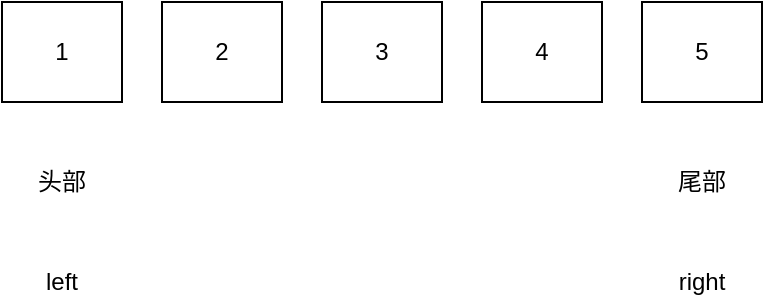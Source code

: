 <mxfile version="15.2.7" type="device"><diagram id="rs0aO6_m3bsM-I7L0uph" name="第 1 页"><mxGraphModel dx="1024" dy="592" grid="1" gridSize="10" guides="1" tooltips="1" connect="1" arrows="1" fold="1" page="1" pageScale="1" pageWidth="827" pageHeight="1169" math="0" shadow="0"><root><mxCell id="0"/><mxCell id="1" parent="0"/><mxCell id="HndFS-TUeDcw2Eg_I9xB-1" value="1" style="rounded=0;whiteSpace=wrap;html=1;" vertex="1" parent="1"><mxGeometry x="130" y="180" width="60" height="50" as="geometry"/></mxCell><mxCell id="HndFS-TUeDcw2Eg_I9xB-2" value="2" style="rounded=0;whiteSpace=wrap;html=1;" vertex="1" parent="1"><mxGeometry x="210" y="180" width="60" height="50" as="geometry"/></mxCell><mxCell id="HndFS-TUeDcw2Eg_I9xB-3" value="3" style="rounded=0;whiteSpace=wrap;html=1;" vertex="1" parent="1"><mxGeometry x="290" y="180" width="60" height="50" as="geometry"/></mxCell><mxCell id="HndFS-TUeDcw2Eg_I9xB-4" value="4" style="rounded=0;whiteSpace=wrap;html=1;" vertex="1" parent="1"><mxGeometry x="370" y="180" width="60" height="50" as="geometry"/></mxCell><mxCell id="HndFS-TUeDcw2Eg_I9xB-5" value="5" style="rounded=0;whiteSpace=wrap;html=1;" vertex="1" parent="1"><mxGeometry x="450" y="180" width="60" height="50" as="geometry"/></mxCell><mxCell id="HndFS-TUeDcw2Eg_I9xB-6" value="头部" style="text;html=1;strokeColor=none;fillColor=none;align=center;verticalAlign=middle;whiteSpace=wrap;rounded=0;" vertex="1" parent="1"><mxGeometry x="140" y="260" width="40" height="20" as="geometry"/></mxCell><mxCell id="HndFS-TUeDcw2Eg_I9xB-7" value="尾部" style="text;html=1;strokeColor=none;fillColor=none;align=center;verticalAlign=middle;whiteSpace=wrap;rounded=0;" vertex="1" parent="1"><mxGeometry x="460" y="260" width="40" height="20" as="geometry"/></mxCell><mxCell id="HndFS-TUeDcw2Eg_I9xB-8" value="left" style="text;html=1;strokeColor=none;fillColor=none;align=center;verticalAlign=middle;whiteSpace=wrap;rounded=0;" vertex="1" parent="1"><mxGeometry x="140" y="310" width="40" height="20" as="geometry"/></mxCell><mxCell id="HndFS-TUeDcw2Eg_I9xB-9" value="right" style="text;html=1;strokeColor=none;fillColor=none;align=center;verticalAlign=middle;whiteSpace=wrap;rounded=0;" vertex="1" parent="1"><mxGeometry x="460" y="310" width="40" height="20" as="geometry"/></mxCell></root></mxGraphModel></diagram></mxfile>